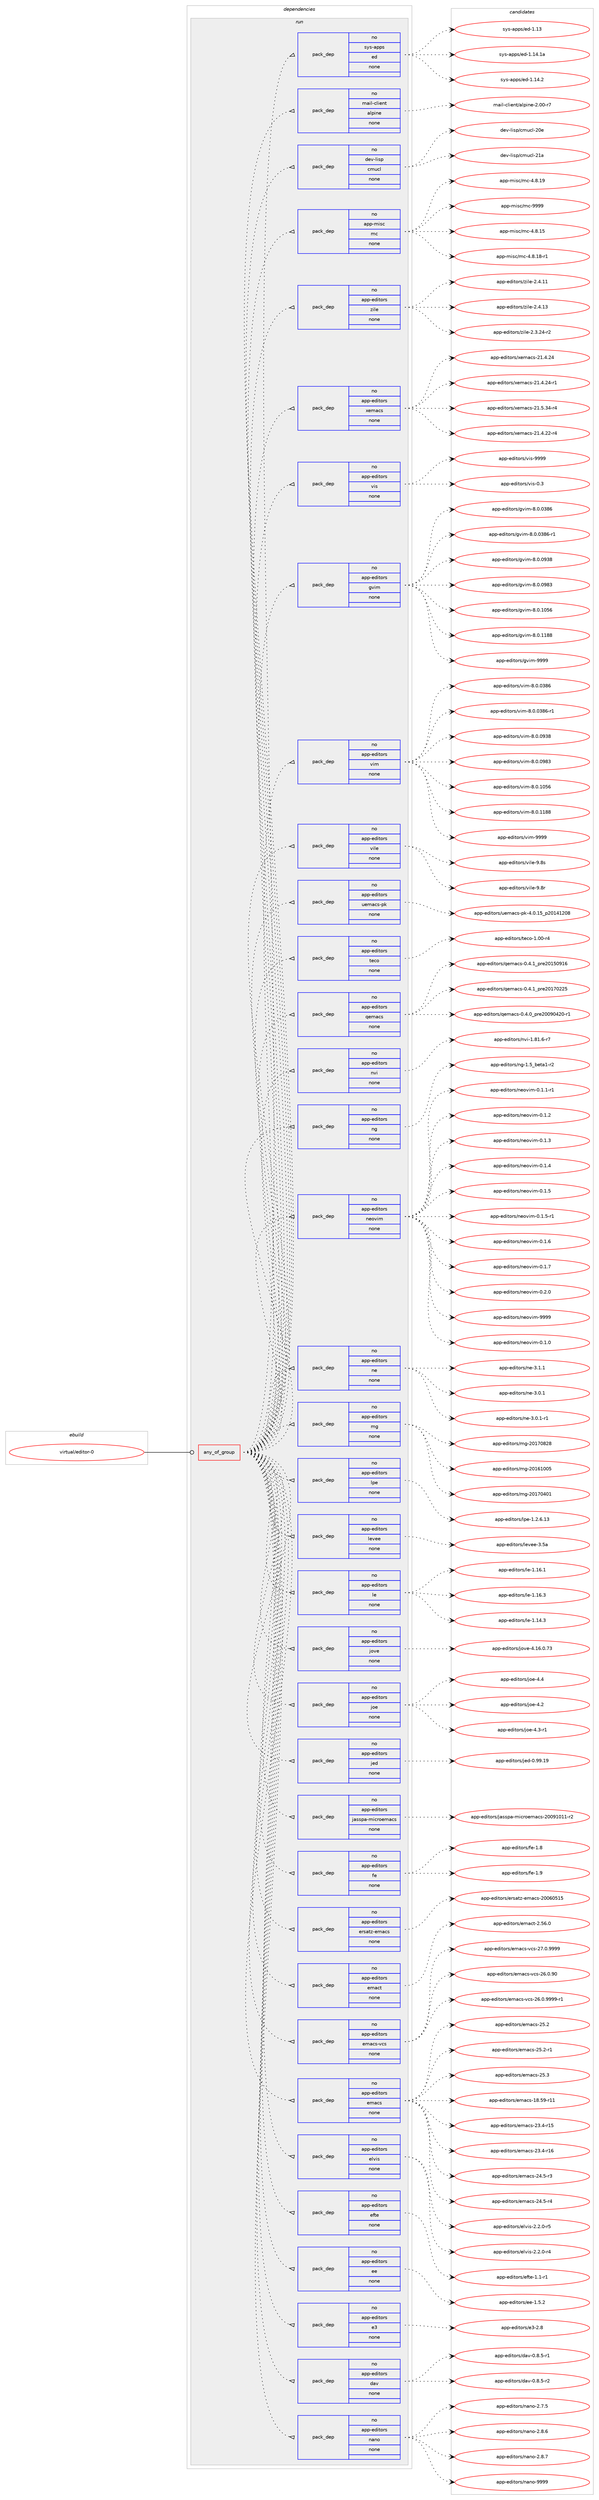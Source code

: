 digraph prolog {

# *************
# Graph options
# *************

newrank=true;
concentrate=true;
compound=true;
graph [rankdir=LR,fontname=Helvetica,fontsize=10,ranksep=1.5];#, ranksep=2.5, nodesep=0.2];
edge  [arrowhead=vee];
node  [fontname=Helvetica,fontsize=10];

# **********
# The ebuild
# **********

subgraph cluster_leftcol {
color=gray;
rank=same;
label=<<i>ebuild</i>>;
id [label="virtual/editor-0", color=red, width=4, href="../virtual/editor-0.svg"];
}

# ****************
# The dependencies
# ****************

subgraph cluster_midcol {
color=gray;
label=<<i>dependencies</i>>;
subgraph cluster_compile {
fillcolor="#eeeeee";
style=filled;
label=<<i>compile</i>>;
}
subgraph cluster_compileandrun {
fillcolor="#eeeeee";
style=filled;
label=<<i>compile and run</i>>;
}
subgraph cluster_run {
fillcolor="#eeeeee";
style=filled;
label=<<i>run</i>>;
subgraph any8532 {
dependency497321 [label=<<TABLE BORDER="0" CELLBORDER="1" CELLSPACING="0" CELLPADDING="4"><TR><TD CELLPADDING="10">any_of_group</TD></TR></TABLE>>, shape=none, color=red];subgraph pack369619 {
dependency497322 [label=<<TABLE BORDER="0" CELLBORDER="1" CELLSPACING="0" CELLPADDING="4" WIDTH="220"><TR><TD ROWSPAN="6" CELLPADDING="30">pack_dep</TD></TR><TR><TD WIDTH="110">no</TD></TR><TR><TD>app-editors</TD></TR><TR><TD>nano</TD></TR><TR><TD>none</TD></TR><TR><TD></TD></TR></TABLE>>, shape=none, color=blue];
}
dependency497321:e -> dependency497322:w [weight=20,style="dotted",arrowhead="oinv"];
subgraph pack369620 {
dependency497323 [label=<<TABLE BORDER="0" CELLBORDER="1" CELLSPACING="0" CELLPADDING="4" WIDTH="220"><TR><TD ROWSPAN="6" CELLPADDING="30">pack_dep</TD></TR><TR><TD WIDTH="110">no</TD></TR><TR><TD>app-editors</TD></TR><TR><TD>dav</TD></TR><TR><TD>none</TD></TR><TR><TD></TD></TR></TABLE>>, shape=none, color=blue];
}
dependency497321:e -> dependency497323:w [weight=20,style="dotted",arrowhead="oinv"];
subgraph pack369621 {
dependency497324 [label=<<TABLE BORDER="0" CELLBORDER="1" CELLSPACING="0" CELLPADDING="4" WIDTH="220"><TR><TD ROWSPAN="6" CELLPADDING="30">pack_dep</TD></TR><TR><TD WIDTH="110">no</TD></TR><TR><TD>app-editors</TD></TR><TR><TD>e3</TD></TR><TR><TD>none</TD></TR><TR><TD></TD></TR></TABLE>>, shape=none, color=blue];
}
dependency497321:e -> dependency497324:w [weight=20,style="dotted",arrowhead="oinv"];
subgraph pack369622 {
dependency497325 [label=<<TABLE BORDER="0" CELLBORDER="1" CELLSPACING="0" CELLPADDING="4" WIDTH="220"><TR><TD ROWSPAN="6" CELLPADDING="30">pack_dep</TD></TR><TR><TD WIDTH="110">no</TD></TR><TR><TD>app-editors</TD></TR><TR><TD>ee</TD></TR><TR><TD>none</TD></TR><TR><TD></TD></TR></TABLE>>, shape=none, color=blue];
}
dependency497321:e -> dependency497325:w [weight=20,style="dotted",arrowhead="oinv"];
subgraph pack369623 {
dependency497326 [label=<<TABLE BORDER="0" CELLBORDER="1" CELLSPACING="0" CELLPADDING="4" WIDTH="220"><TR><TD ROWSPAN="6" CELLPADDING="30">pack_dep</TD></TR><TR><TD WIDTH="110">no</TD></TR><TR><TD>app-editors</TD></TR><TR><TD>efte</TD></TR><TR><TD>none</TD></TR><TR><TD></TD></TR></TABLE>>, shape=none, color=blue];
}
dependency497321:e -> dependency497326:w [weight=20,style="dotted",arrowhead="oinv"];
subgraph pack369624 {
dependency497327 [label=<<TABLE BORDER="0" CELLBORDER="1" CELLSPACING="0" CELLPADDING="4" WIDTH="220"><TR><TD ROWSPAN="6" CELLPADDING="30">pack_dep</TD></TR><TR><TD WIDTH="110">no</TD></TR><TR><TD>app-editors</TD></TR><TR><TD>elvis</TD></TR><TR><TD>none</TD></TR><TR><TD></TD></TR></TABLE>>, shape=none, color=blue];
}
dependency497321:e -> dependency497327:w [weight=20,style="dotted",arrowhead="oinv"];
subgraph pack369625 {
dependency497328 [label=<<TABLE BORDER="0" CELLBORDER="1" CELLSPACING="0" CELLPADDING="4" WIDTH="220"><TR><TD ROWSPAN="6" CELLPADDING="30">pack_dep</TD></TR><TR><TD WIDTH="110">no</TD></TR><TR><TD>app-editors</TD></TR><TR><TD>emacs</TD></TR><TR><TD>none</TD></TR><TR><TD></TD></TR></TABLE>>, shape=none, color=blue];
}
dependency497321:e -> dependency497328:w [weight=20,style="dotted",arrowhead="oinv"];
subgraph pack369626 {
dependency497329 [label=<<TABLE BORDER="0" CELLBORDER="1" CELLSPACING="0" CELLPADDING="4" WIDTH="220"><TR><TD ROWSPAN="6" CELLPADDING="30">pack_dep</TD></TR><TR><TD WIDTH="110">no</TD></TR><TR><TD>app-editors</TD></TR><TR><TD>emacs-vcs</TD></TR><TR><TD>none</TD></TR><TR><TD></TD></TR></TABLE>>, shape=none, color=blue];
}
dependency497321:e -> dependency497329:w [weight=20,style="dotted",arrowhead="oinv"];
subgraph pack369627 {
dependency497330 [label=<<TABLE BORDER="0" CELLBORDER="1" CELLSPACING="0" CELLPADDING="4" WIDTH="220"><TR><TD ROWSPAN="6" CELLPADDING="30">pack_dep</TD></TR><TR><TD WIDTH="110">no</TD></TR><TR><TD>app-editors</TD></TR><TR><TD>emact</TD></TR><TR><TD>none</TD></TR><TR><TD></TD></TR></TABLE>>, shape=none, color=blue];
}
dependency497321:e -> dependency497330:w [weight=20,style="dotted",arrowhead="oinv"];
subgraph pack369628 {
dependency497331 [label=<<TABLE BORDER="0" CELLBORDER="1" CELLSPACING="0" CELLPADDING="4" WIDTH="220"><TR><TD ROWSPAN="6" CELLPADDING="30">pack_dep</TD></TR><TR><TD WIDTH="110">no</TD></TR><TR><TD>app-editors</TD></TR><TR><TD>ersatz-emacs</TD></TR><TR><TD>none</TD></TR><TR><TD></TD></TR></TABLE>>, shape=none, color=blue];
}
dependency497321:e -> dependency497331:w [weight=20,style="dotted",arrowhead="oinv"];
subgraph pack369629 {
dependency497332 [label=<<TABLE BORDER="0" CELLBORDER="1" CELLSPACING="0" CELLPADDING="4" WIDTH="220"><TR><TD ROWSPAN="6" CELLPADDING="30">pack_dep</TD></TR><TR><TD WIDTH="110">no</TD></TR><TR><TD>app-editors</TD></TR><TR><TD>fe</TD></TR><TR><TD>none</TD></TR><TR><TD></TD></TR></TABLE>>, shape=none, color=blue];
}
dependency497321:e -> dependency497332:w [weight=20,style="dotted",arrowhead="oinv"];
subgraph pack369630 {
dependency497333 [label=<<TABLE BORDER="0" CELLBORDER="1" CELLSPACING="0" CELLPADDING="4" WIDTH="220"><TR><TD ROWSPAN="6" CELLPADDING="30">pack_dep</TD></TR><TR><TD WIDTH="110">no</TD></TR><TR><TD>app-editors</TD></TR><TR><TD>jasspa-microemacs</TD></TR><TR><TD>none</TD></TR><TR><TD></TD></TR></TABLE>>, shape=none, color=blue];
}
dependency497321:e -> dependency497333:w [weight=20,style="dotted",arrowhead="oinv"];
subgraph pack369631 {
dependency497334 [label=<<TABLE BORDER="0" CELLBORDER="1" CELLSPACING="0" CELLPADDING="4" WIDTH="220"><TR><TD ROWSPAN="6" CELLPADDING="30">pack_dep</TD></TR><TR><TD WIDTH="110">no</TD></TR><TR><TD>app-editors</TD></TR><TR><TD>jed</TD></TR><TR><TD>none</TD></TR><TR><TD></TD></TR></TABLE>>, shape=none, color=blue];
}
dependency497321:e -> dependency497334:w [weight=20,style="dotted",arrowhead="oinv"];
subgraph pack369632 {
dependency497335 [label=<<TABLE BORDER="0" CELLBORDER="1" CELLSPACING="0" CELLPADDING="4" WIDTH="220"><TR><TD ROWSPAN="6" CELLPADDING="30">pack_dep</TD></TR><TR><TD WIDTH="110">no</TD></TR><TR><TD>app-editors</TD></TR><TR><TD>joe</TD></TR><TR><TD>none</TD></TR><TR><TD></TD></TR></TABLE>>, shape=none, color=blue];
}
dependency497321:e -> dependency497335:w [weight=20,style="dotted",arrowhead="oinv"];
subgraph pack369633 {
dependency497336 [label=<<TABLE BORDER="0" CELLBORDER="1" CELLSPACING="0" CELLPADDING="4" WIDTH="220"><TR><TD ROWSPAN="6" CELLPADDING="30">pack_dep</TD></TR><TR><TD WIDTH="110">no</TD></TR><TR><TD>app-editors</TD></TR><TR><TD>jove</TD></TR><TR><TD>none</TD></TR><TR><TD></TD></TR></TABLE>>, shape=none, color=blue];
}
dependency497321:e -> dependency497336:w [weight=20,style="dotted",arrowhead="oinv"];
subgraph pack369634 {
dependency497337 [label=<<TABLE BORDER="0" CELLBORDER="1" CELLSPACING="0" CELLPADDING="4" WIDTH="220"><TR><TD ROWSPAN="6" CELLPADDING="30">pack_dep</TD></TR><TR><TD WIDTH="110">no</TD></TR><TR><TD>app-editors</TD></TR><TR><TD>le</TD></TR><TR><TD>none</TD></TR><TR><TD></TD></TR></TABLE>>, shape=none, color=blue];
}
dependency497321:e -> dependency497337:w [weight=20,style="dotted",arrowhead="oinv"];
subgraph pack369635 {
dependency497338 [label=<<TABLE BORDER="0" CELLBORDER="1" CELLSPACING="0" CELLPADDING="4" WIDTH="220"><TR><TD ROWSPAN="6" CELLPADDING="30">pack_dep</TD></TR><TR><TD WIDTH="110">no</TD></TR><TR><TD>app-editors</TD></TR><TR><TD>levee</TD></TR><TR><TD>none</TD></TR><TR><TD></TD></TR></TABLE>>, shape=none, color=blue];
}
dependency497321:e -> dependency497338:w [weight=20,style="dotted",arrowhead="oinv"];
subgraph pack369636 {
dependency497339 [label=<<TABLE BORDER="0" CELLBORDER="1" CELLSPACING="0" CELLPADDING="4" WIDTH="220"><TR><TD ROWSPAN="6" CELLPADDING="30">pack_dep</TD></TR><TR><TD WIDTH="110">no</TD></TR><TR><TD>app-editors</TD></TR><TR><TD>lpe</TD></TR><TR><TD>none</TD></TR><TR><TD></TD></TR></TABLE>>, shape=none, color=blue];
}
dependency497321:e -> dependency497339:w [weight=20,style="dotted",arrowhead="oinv"];
subgraph pack369637 {
dependency497340 [label=<<TABLE BORDER="0" CELLBORDER="1" CELLSPACING="0" CELLPADDING="4" WIDTH="220"><TR><TD ROWSPAN="6" CELLPADDING="30">pack_dep</TD></TR><TR><TD WIDTH="110">no</TD></TR><TR><TD>app-editors</TD></TR><TR><TD>mg</TD></TR><TR><TD>none</TD></TR><TR><TD></TD></TR></TABLE>>, shape=none, color=blue];
}
dependency497321:e -> dependency497340:w [weight=20,style="dotted",arrowhead="oinv"];
subgraph pack369638 {
dependency497341 [label=<<TABLE BORDER="0" CELLBORDER="1" CELLSPACING="0" CELLPADDING="4" WIDTH="220"><TR><TD ROWSPAN="6" CELLPADDING="30">pack_dep</TD></TR><TR><TD WIDTH="110">no</TD></TR><TR><TD>app-editors</TD></TR><TR><TD>ne</TD></TR><TR><TD>none</TD></TR><TR><TD></TD></TR></TABLE>>, shape=none, color=blue];
}
dependency497321:e -> dependency497341:w [weight=20,style="dotted",arrowhead="oinv"];
subgraph pack369639 {
dependency497342 [label=<<TABLE BORDER="0" CELLBORDER="1" CELLSPACING="0" CELLPADDING="4" WIDTH="220"><TR><TD ROWSPAN="6" CELLPADDING="30">pack_dep</TD></TR><TR><TD WIDTH="110">no</TD></TR><TR><TD>app-editors</TD></TR><TR><TD>neovim</TD></TR><TR><TD>none</TD></TR><TR><TD></TD></TR></TABLE>>, shape=none, color=blue];
}
dependency497321:e -> dependency497342:w [weight=20,style="dotted",arrowhead="oinv"];
subgraph pack369640 {
dependency497343 [label=<<TABLE BORDER="0" CELLBORDER="1" CELLSPACING="0" CELLPADDING="4" WIDTH="220"><TR><TD ROWSPAN="6" CELLPADDING="30">pack_dep</TD></TR><TR><TD WIDTH="110">no</TD></TR><TR><TD>app-editors</TD></TR><TR><TD>ng</TD></TR><TR><TD>none</TD></TR><TR><TD></TD></TR></TABLE>>, shape=none, color=blue];
}
dependency497321:e -> dependency497343:w [weight=20,style="dotted",arrowhead="oinv"];
subgraph pack369641 {
dependency497344 [label=<<TABLE BORDER="0" CELLBORDER="1" CELLSPACING="0" CELLPADDING="4" WIDTH="220"><TR><TD ROWSPAN="6" CELLPADDING="30">pack_dep</TD></TR><TR><TD WIDTH="110">no</TD></TR><TR><TD>app-editors</TD></TR><TR><TD>nvi</TD></TR><TR><TD>none</TD></TR><TR><TD></TD></TR></TABLE>>, shape=none, color=blue];
}
dependency497321:e -> dependency497344:w [weight=20,style="dotted",arrowhead="oinv"];
subgraph pack369642 {
dependency497345 [label=<<TABLE BORDER="0" CELLBORDER="1" CELLSPACING="0" CELLPADDING="4" WIDTH="220"><TR><TD ROWSPAN="6" CELLPADDING="30">pack_dep</TD></TR><TR><TD WIDTH="110">no</TD></TR><TR><TD>app-editors</TD></TR><TR><TD>qemacs</TD></TR><TR><TD>none</TD></TR><TR><TD></TD></TR></TABLE>>, shape=none, color=blue];
}
dependency497321:e -> dependency497345:w [weight=20,style="dotted",arrowhead="oinv"];
subgraph pack369643 {
dependency497346 [label=<<TABLE BORDER="0" CELLBORDER="1" CELLSPACING="0" CELLPADDING="4" WIDTH="220"><TR><TD ROWSPAN="6" CELLPADDING="30">pack_dep</TD></TR><TR><TD WIDTH="110">no</TD></TR><TR><TD>app-editors</TD></TR><TR><TD>teco</TD></TR><TR><TD>none</TD></TR><TR><TD></TD></TR></TABLE>>, shape=none, color=blue];
}
dependency497321:e -> dependency497346:w [weight=20,style="dotted",arrowhead="oinv"];
subgraph pack369644 {
dependency497347 [label=<<TABLE BORDER="0" CELLBORDER="1" CELLSPACING="0" CELLPADDING="4" WIDTH="220"><TR><TD ROWSPAN="6" CELLPADDING="30">pack_dep</TD></TR><TR><TD WIDTH="110">no</TD></TR><TR><TD>app-editors</TD></TR><TR><TD>uemacs-pk</TD></TR><TR><TD>none</TD></TR><TR><TD></TD></TR></TABLE>>, shape=none, color=blue];
}
dependency497321:e -> dependency497347:w [weight=20,style="dotted",arrowhead="oinv"];
subgraph pack369645 {
dependency497348 [label=<<TABLE BORDER="0" CELLBORDER="1" CELLSPACING="0" CELLPADDING="4" WIDTH="220"><TR><TD ROWSPAN="6" CELLPADDING="30">pack_dep</TD></TR><TR><TD WIDTH="110">no</TD></TR><TR><TD>app-editors</TD></TR><TR><TD>vile</TD></TR><TR><TD>none</TD></TR><TR><TD></TD></TR></TABLE>>, shape=none, color=blue];
}
dependency497321:e -> dependency497348:w [weight=20,style="dotted",arrowhead="oinv"];
subgraph pack369646 {
dependency497349 [label=<<TABLE BORDER="0" CELLBORDER="1" CELLSPACING="0" CELLPADDING="4" WIDTH="220"><TR><TD ROWSPAN="6" CELLPADDING="30">pack_dep</TD></TR><TR><TD WIDTH="110">no</TD></TR><TR><TD>app-editors</TD></TR><TR><TD>vim</TD></TR><TR><TD>none</TD></TR><TR><TD></TD></TR></TABLE>>, shape=none, color=blue];
}
dependency497321:e -> dependency497349:w [weight=20,style="dotted",arrowhead="oinv"];
subgraph pack369647 {
dependency497350 [label=<<TABLE BORDER="0" CELLBORDER="1" CELLSPACING="0" CELLPADDING="4" WIDTH="220"><TR><TD ROWSPAN="6" CELLPADDING="30">pack_dep</TD></TR><TR><TD WIDTH="110">no</TD></TR><TR><TD>app-editors</TD></TR><TR><TD>gvim</TD></TR><TR><TD>none</TD></TR><TR><TD></TD></TR></TABLE>>, shape=none, color=blue];
}
dependency497321:e -> dependency497350:w [weight=20,style="dotted",arrowhead="oinv"];
subgraph pack369648 {
dependency497351 [label=<<TABLE BORDER="0" CELLBORDER="1" CELLSPACING="0" CELLPADDING="4" WIDTH="220"><TR><TD ROWSPAN="6" CELLPADDING="30">pack_dep</TD></TR><TR><TD WIDTH="110">no</TD></TR><TR><TD>app-editors</TD></TR><TR><TD>vis</TD></TR><TR><TD>none</TD></TR><TR><TD></TD></TR></TABLE>>, shape=none, color=blue];
}
dependency497321:e -> dependency497351:w [weight=20,style="dotted",arrowhead="oinv"];
subgraph pack369649 {
dependency497352 [label=<<TABLE BORDER="0" CELLBORDER="1" CELLSPACING="0" CELLPADDING="4" WIDTH="220"><TR><TD ROWSPAN="6" CELLPADDING="30">pack_dep</TD></TR><TR><TD WIDTH="110">no</TD></TR><TR><TD>app-editors</TD></TR><TR><TD>xemacs</TD></TR><TR><TD>none</TD></TR><TR><TD></TD></TR></TABLE>>, shape=none, color=blue];
}
dependency497321:e -> dependency497352:w [weight=20,style="dotted",arrowhead="oinv"];
subgraph pack369650 {
dependency497353 [label=<<TABLE BORDER="0" CELLBORDER="1" CELLSPACING="0" CELLPADDING="4" WIDTH="220"><TR><TD ROWSPAN="6" CELLPADDING="30">pack_dep</TD></TR><TR><TD WIDTH="110">no</TD></TR><TR><TD>app-editors</TD></TR><TR><TD>zile</TD></TR><TR><TD>none</TD></TR><TR><TD></TD></TR></TABLE>>, shape=none, color=blue];
}
dependency497321:e -> dependency497353:w [weight=20,style="dotted",arrowhead="oinv"];
subgraph pack369651 {
dependency497354 [label=<<TABLE BORDER="0" CELLBORDER="1" CELLSPACING="0" CELLPADDING="4" WIDTH="220"><TR><TD ROWSPAN="6" CELLPADDING="30">pack_dep</TD></TR><TR><TD WIDTH="110">no</TD></TR><TR><TD>app-misc</TD></TR><TR><TD>mc</TD></TR><TR><TD>none</TD></TR><TR><TD></TD></TR></TABLE>>, shape=none, color=blue];
}
dependency497321:e -> dependency497354:w [weight=20,style="dotted",arrowhead="oinv"];
subgraph pack369652 {
dependency497355 [label=<<TABLE BORDER="0" CELLBORDER="1" CELLSPACING="0" CELLPADDING="4" WIDTH="220"><TR><TD ROWSPAN="6" CELLPADDING="30">pack_dep</TD></TR><TR><TD WIDTH="110">no</TD></TR><TR><TD>dev-lisp</TD></TR><TR><TD>cmucl</TD></TR><TR><TD>none</TD></TR><TR><TD></TD></TR></TABLE>>, shape=none, color=blue];
}
dependency497321:e -> dependency497355:w [weight=20,style="dotted",arrowhead="oinv"];
subgraph pack369653 {
dependency497356 [label=<<TABLE BORDER="0" CELLBORDER="1" CELLSPACING="0" CELLPADDING="4" WIDTH="220"><TR><TD ROWSPAN="6" CELLPADDING="30">pack_dep</TD></TR><TR><TD WIDTH="110">no</TD></TR><TR><TD>mail-client</TD></TR><TR><TD>alpine</TD></TR><TR><TD>none</TD></TR><TR><TD></TD></TR></TABLE>>, shape=none, color=blue];
}
dependency497321:e -> dependency497356:w [weight=20,style="dotted",arrowhead="oinv"];
subgraph pack369654 {
dependency497357 [label=<<TABLE BORDER="0" CELLBORDER="1" CELLSPACING="0" CELLPADDING="4" WIDTH="220"><TR><TD ROWSPAN="6" CELLPADDING="30">pack_dep</TD></TR><TR><TD WIDTH="110">no</TD></TR><TR><TD>sys-apps</TD></TR><TR><TD>ed</TD></TR><TR><TD>none</TD></TR><TR><TD></TD></TR></TABLE>>, shape=none, color=blue];
}
dependency497321:e -> dependency497357:w [weight=20,style="dotted",arrowhead="oinv"];
}
id:e -> dependency497321:w [weight=20,style="solid",arrowhead="odot"];
}
}

# **************
# The candidates
# **************

subgraph cluster_choices {
rank=same;
color=gray;
label=<<i>candidates</i>>;

subgraph choice369619 {
color=black;
nodesep=1;
choice97112112451011001051161111141154711097110111455046554653 [label="app-editors/nano-2.7.5", color=red, width=4,href="../app-editors/nano-2.7.5.svg"];
choice97112112451011001051161111141154711097110111455046564654 [label="app-editors/nano-2.8.6", color=red, width=4,href="../app-editors/nano-2.8.6.svg"];
choice97112112451011001051161111141154711097110111455046564655 [label="app-editors/nano-2.8.7", color=red, width=4,href="../app-editors/nano-2.8.7.svg"];
choice971121124510110010511611111411547110971101114557575757 [label="app-editors/nano-9999", color=red, width=4,href="../app-editors/nano-9999.svg"];
dependency497322:e -> choice97112112451011001051161111141154711097110111455046554653:w [style=dotted,weight="100"];
dependency497322:e -> choice97112112451011001051161111141154711097110111455046564654:w [style=dotted,weight="100"];
dependency497322:e -> choice97112112451011001051161111141154711097110111455046564655:w [style=dotted,weight="100"];
dependency497322:e -> choice971121124510110010511611111411547110971101114557575757:w [style=dotted,weight="100"];
}
subgraph choice369620 {
color=black;
nodesep=1;
choice971121124510110010511611111411547100971184548465646534511449 [label="app-editors/dav-0.8.5-r1", color=red, width=4,href="../app-editors/dav-0.8.5-r1.svg"];
choice971121124510110010511611111411547100971184548465646534511450 [label="app-editors/dav-0.8.5-r2", color=red, width=4,href="../app-editors/dav-0.8.5-r2.svg"];
dependency497323:e -> choice971121124510110010511611111411547100971184548465646534511449:w [style=dotted,weight="100"];
dependency497323:e -> choice971121124510110010511611111411547100971184548465646534511450:w [style=dotted,weight="100"];
}
subgraph choice369621 {
color=black;
nodesep=1;
choice9711211245101100105116111114115471015145504656 [label="app-editors/e3-2.8", color=red, width=4,href="../app-editors/e3-2.8.svg"];
dependency497324:e -> choice9711211245101100105116111114115471015145504656:w [style=dotted,weight="100"];
}
subgraph choice369622 {
color=black;
nodesep=1;
choice971121124510110010511611111411547101101454946534650 [label="app-editors/ee-1.5.2", color=red, width=4,href="../app-editors/ee-1.5.2.svg"];
dependency497325:e -> choice971121124510110010511611111411547101101454946534650:w [style=dotted,weight="100"];
}
subgraph choice369623 {
color=black;
nodesep=1;
choice971121124510110010511611111411547101102116101454946494511449 [label="app-editors/efte-1.1-r1", color=red, width=4,href="../app-editors/efte-1.1-r1.svg"];
dependency497326:e -> choice971121124510110010511611111411547101102116101454946494511449:w [style=dotted,weight="100"];
}
subgraph choice369624 {
color=black;
nodesep=1;
choice9711211245101100105116111114115471011081181051154550465046484511452 [label="app-editors/elvis-2.2.0-r4", color=red, width=4,href="../app-editors/elvis-2.2.0-r4.svg"];
choice9711211245101100105116111114115471011081181051154550465046484511453 [label="app-editors/elvis-2.2.0-r5", color=red, width=4,href="../app-editors/elvis-2.2.0-r5.svg"];
dependency497327:e -> choice9711211245101100105116111114115471011081181051154550465046484511452:w [style=dotted,weight="100"];
dependency497327:e -> choice9711211245101100105116111114115471011081181051154550465046484511453:w [style=dotted,weight="100"];
}
subgraph choice369625 {
color=black;
nodesep=1;
choice9711211245101100105116111114115471011099799115454956465357451144949 [label="app-editors/emacs-18.59-r11", color=red, width=4,href="../app-editors/emacs-18.59-r11.svg"];
choice97112112451011001051161111141154710110997991154550514652451144953 [label="app-editors/emacs-23.4-r15", color=red, width=4,href="../app-editors/emacs-23.4-r15.svg"];
choice97112112451011001051161111141154710110997991154550514652451144954 [label="app-editors/emacs-23.4-r16", color=red, width=4,href="../app-editors/emacs-23.4-r16.svg"];
choice971121124510110010511611111411547101109979911545505246534511451 [label="app-editors/emacs-24.5-r3", color=red, width=4,href="../app-editors/emacs-24.5-r3.svg"];
choice971121124510110010511611111411547101109979911545505246534511452 [label="app-editors/emacs-24.5-r4", color=red, width=4,href="../app-editors/emacs-24.5-r4.svg"];
choice97112112451011001051161111141154710110997991154550534650 [label="app-editors/emacs-25.2", color=red, width=4,href="../app-editors/emacs-25.2.svg"];
choice971121124510110010511611111411547101109979911545505346504511449 [label="app-editors/emacs-25.2-r1", color=red, width=4,href="../app-editors/emacs-25.2-r1.svg"];
choice97112112451011001051161111141154710110997991154550534651 [label="app-editors/emacs-25.3", color=red, width=4,href="../app-editors/emacs-25.3.svg"];
dependency497328:e -> choice9711211245101100105116111114115471011099799115454956465357451144949:w [style=dotted,weight="100"];
dependency497328:e -> choice97112112451011001051161111141154710110997991154550514652451144953:w [style=dotted,weight="100"];
dependency497328:e -> choice97112112451011001051161111141154710110997991154550514652451144954:w [style=dotted,weight="100"];
dependency497328:e -> choice971121124510110010511611111411547101109979911545505246534511451:w [style=dotted,weight="100"];
dependency497328:e -> choice971121124510110010511611111411547101109979911545505246534511452:w [style=dotted,weight="100"];
dependency497328:e -> choice97112112451011001051161111141154710110997991154550534650:w [style=dotted,weight="100"];
dependency497328:e -> choice971121124510110010511611111411547101109979911545505346504511449:w [style=dotted,weight="100"];
dependency497328:e -> choice97112112451011001051161111141154710110997991154550534651:w [style=dotted,weight="100"];
}
subgraph choice369626 {
color=black;
nodesep=1;
choice971121124510110010511611111411547101109979911545118991154550544648465748 [label="app-editors/emacs-vcs-26.0.90", color=red, width=4,href="../app-editors/emacs-vcs-26.0.90.svg"];
choice97112112451011001051161111141154710110997991154511899115455054464846575757574511449 [label="app-editors/emacs-vcs-26.0.9999-r1", color=red, width=4,href="../app-editors/emacs-vcs-26.0.9999-r1.svg"];
choice9711211245101100105116111114115471011099799115451189911545505546484657575757 [label="app-editors/emacs-vcs-27.0.9999", color=red, width=4,href="../app-editors/emacs-vcs-27.0.9999.svg"];
dependency497329:e -> choice971121124510110010511611111411547101109979911545118991154550544648465748:w [style=dotted,weight="100"];
dependency497329:e -> choice97112112451011001051161111141154710110997991154511899115455054464846575757574511449:w [style=dotted,weight="100"];
dependency497329:e -> choice9711211245101100105116111114115471011099799115451189911545505546484657575757:w [style=dotted,weight="100"];
}
subgraph choice369627 {
color=black;
nodesep=1;
choice971121124510110010511611111411547101109979911645504653544648 [label="app-editors/emact-2.56.0", color=red, width=4,href="../app-editors/emact-2.56.0.svg"];
dependency497330:e -> choice971121124510110010511611111411547101109979911645504653544648:w [style=dotted,weight="100"];
}
subgraph choice369628 {
color=black;
nodesep=1;
choice97112112451011001051161111141154710111411597116122451011099799115455048485448534953 [label="app-editors/ersatz-emacs-20060515", color=red, width=4,href="../app-editors/ersatz-emacs-20060515.svg"];
dependency497331:e -> choice97112112451011001051161111141154710111411597116122451011099799115455048485448534953:w [style=dotted,weight="100"];
}
subgraph choice369629 {
color=black;
nodesep=1;
choice97112112451011001051161111141154710210145494656 [label="app-editors/fe-1.8", color=red, width=4,href="../app-editors/fe-1.8.svg"];
choice97112112451011001051161111141154710210145494657 [label="app-editors/fe-1.9", color=red, width=4,href="../app-editors/fe-1.9.svg"];
dependency497332:e -> choice97112112451011001051161111141154710210145494656:w [style=dotted,weight="100"];
dependency497332:e -> choice97112112451011001051161111141154710210145494657:w [style=dotted,weight="100"];
}
subgraph choice369630 {
color=black;
nodesep=1;
choice9711211245101100105116111114115471069711511511297451091059911411110110997991154550484857494849494511450 [label="app-editors/jasspa-microemacs-20091011-r2", color=red, width=4,href="../app-editors/jasspa-microemacs-20091011-r2.svg"];
dependency497333:e -> choice9711211245101100105116111114115471069711511511297451091059911411110110997991154550484857494849494511450:w [style=dotted,weight="100"];
}
subgraph choice369631 {
color=black;
nodesep=1;
choice9711211245101100105116111114115471061011004548465757464957 [label="app-editors/jed-0.99.19", color=red, width=4,href="../app-editors/jed-0.99.19.svg"];
dependency497334:e -> choice9711211245101100105116111114115471061011004548465757464957:w [style=dotted,weight="100"];
}
subgraph choice369632 {
color=black;
nodesep=1;
choice97112112451011001051161111141154710611110145524650 [label="app-editors/joe-4.2", color=red, width=4,href="../app-editors/joe-4.2.svg"];
choice971121124510110010511611111411547106111101455246514511449 [label="app-editors/joe-4.3-r1", color=red, width=4,href="../app-editors/joe-4.3-r1.svg"];
choice97112112451011001051161111141154710611110145524652 [label="app-editors/joe-4.4", color=red, width=4,href="../app-editors/joe-4.4.svg"];
dependency497335:e -> choice97112112451011001051161111141154710611110145524650:w [style=dotted,weight="100"];
dependency497335:e -> choice971121124510110010511611111411547106111101455246514511449:w [style=dotted,weight="100"];
dependency497335:e -> choice97112112451011001051161111141154710611110145524652:w [style=dotted,weight="100"];
}
subgraph choice369633 {
color=black;
nodesep=1;
choice97112112451011001051161111141154710611111810145524649544648465551 [label="app-editors/jove-4.16.0.73", color=red, width=4,href="../app-editors/jove-4.16.0.73.svg"];
dependency497336:e -> choice97112112451011001051161111141154710611111810145524649544648465551:w [style=dotted,weight="100"];
}
subgraph choice369634 {
color=black;
nodesep=1;
choice97112112451011001051161111141154710810145494649524651 [label="app-editors/le-1.14.3", color=red, width=4,href="../app-editors/le-1.14.3.svg"];
choice97112112451011001051161111141154710810145494649544649 [label="app-editors/le-1.16.1", color=red, width=4,href="../app-editors/le-1.16.1.svg"];
choice97112112451011001051161111141154710810145494649544651 [label="app-editors/le-1.16.3", color=red, width=4,href="../app-editors/le-1.16.3.svg"];
dependency497337:e -> choice97112112451011001051161111141154710810145494649524651:w [style=dotted,weight="100"];
dependency497337:e -> choice97112112451011001051161111141154710810145494649544649:w [style=dotted,weight="100"];
dependency497337:e -> choice97112112451011001051161111141154710810145494649544651:w [style=dotted,weight="100"];
}
subgraph choice369635 {
color=black;
nodesep=1;
choice9711211245101100105116111114115471081011181011014551465397 [label="app-editors/levee-3.5a", color=red, width=4,href="../app-editors/levee-3.5a.svg"];
dependency497338:e -> choice9711211245101100105116111114115471081011181011014551465397:w [style=dotted,weight="100"];
}
subgraph choice369636 {
color=black;
nodesep=1;
choice971121124510110010511611111411547108112101454946504654464951 [label="app-editors/lpe-1.2.6.13", color=red, width=4,href="../app-editors/lpe-1.2.6.13.svg"];
dependency497339:e -> choice971121124510110010511611111411547108112101454946504654464951:w [style=dotted,weight="100"];
}
subgraph choice369637 {
color=black;
nodesep=1;
choice971121124510110010511611111411547109103455048495449484853 [label="app-editors/mg-20161005", color=red, width=4,href="../app-editors/mg-20161005.svg"];
choice971121124510110010511611111411547109103455048495548524849 [label="app-editors/mg-20170401", color=red, width=4,href="../app-editors/mg-20170401.svg"];
choice971121124510110010511611111411547109103455048495548565056 [label="app-editors/mg-20170828", color=red, width=4,href="../app-editors/mg-20170828.svg"];
dependency497340:e -> choice971121124510110010511611111411547109103455048495449484853:w [style=dotted,weight="100"];
dependency497340:e -> choice971121124510110010511611111411547109103455048495548524849:w [style=dotted,weight="100"];
dependency497340:e -> choice971121124510110010511611111411547109103455048495548565056:w [style=dotted,weight="100"];
}
subgraph choice369638 {
color=black;
nodesep=1;
choice971121124510110010511611111411547110101455146484649 [label="app-editors/ne-3.0.1", color=red, width=4,href="../app-editors/ne-3.0.1.svg"];
choice9711211245101100105116111114115471101014551464846494511449 [label="app-editors/ne-3.0.1-r1", color=red, width=4,href="../app-editors/ne-3.0.1-r1.svg"];
choice971121124510110010511611111411547110101455146494649 [label="app-editors/ne-3.1.1", color=red, width=4,href="../app-editors/ne-3.1.1.svg"];
dependency497341:e -> choice971121124510110010511611111411547110101455146484649:w [style=dotted,weight="100"];
dependency497341:e -> choice9711211245101100105116111114115471101014551464846494511449:w [style=dotted,weight="100"];
dependency497341:e -> choice971121124510110010511611111411547110101455146494649:w [style=dotted,weight="100"];
}
subgraph choice369639 {
color=black;
nodesep=1;
choice971121124510110010511611111411547110101111118105109454846494648 [label="app-editors/neovim-0.1.0", color=red, width=4,href="../app-editors/neovim-0.1.0.svg"];
choice9711211245101100105116111114115471101011111181051094548464946494511449 [label="app-editors/neovim-0.1.1-r1", color=red, width=4,href="../app-editors/neovim-0.1.1-r1.svg"];
choice971121124510110010511611111411547110101111118105109454846494650 [label="app-editors/neovim-0.1.2", color=red, width=4,href="../app-editors/neovim-0.1.2.svg"];
choice971121124510110010511611111411547110101111118105109454846494651 [label="app-editors/neovim-0.1.3", color=red, width=4,href="../app-editors/neovim-0.1.3.svg"];
choice971121124510110010511611111411547110101111118105109454846494652 [label="app-editors/neovim-0.1.4", color=red, width=4,href="../app-editors/neovim-0.1.4.svg"];
choice971121124510110010511611111411547110101111118105109454846494653 [label="app-editors/neovim-0.1.5", color=red, width=4,href="../app-editors/neovim-0.1.5.svg"];
choice9711211245101100105116111114115471101011111181051094548464946534511449 [label="app-editors/neovim-0.1.5-r1", color=red, width=4,href="../app-editors/neovim-0.1.5-r1.svg"];
choice971121124510110010511611111411547110101111118105109454846494654 [label="app-editors/neovim-0.1.6", color=red, width=4,href="../app-editors/neovim-0.1.6.svg"];
choice971121124510110010511611111411547110101111118105109454846494655 [label="app-editors/neovim-0.1.7", color=red, width=4,href="../app-editors/neovim-0.1.7.svg"];
choice971121124510110010511611111411547110101111118105109454846504648 [label="app-editors/neovim-0.2.0", color=red, width=4,href="../app-editors/neovim-0.2.0.svg"];
choice9711211245101100105116111114115471101011111181051094557575757 [label="app-editors/neovim-9999", color=red, width=4,href="../app-editors/neovim-9999.svg"];
dependency497342:e -> choice971121124510110010511611111411547110101111118105109454846494648:w [style=dotted,weight="100"];
dependency497342:e -> choice9711211245101100105116111114115471101011111181051094548464946494511449:w [style=dotted,weight="100"];
dependency497342:e -> choice971121124510110010511611111411547110101111118105109454846494650:w [style=dotted,weight="100"];
dependency497342:e -> choice971121124510110010511611111411547110101111118105109454846494651:w [style=dotted,weight="100"];
dependency497342:e -> choice971121124510110010511611111411547110101111118105109454846494652:w [style=dotted,weight="100"];
dependency497342:e -> choice971121124510110010511611111411547110101111118105109454846494653:w [style=dotted,weight="100"];
dependency497342:e -> choice9711211245101100105116111114115471101011111181051094548464946534511449:w [style=dotted,weight="100"];
dependency497342:e -> choice971121124510110010511611111411547110101111118105109454846494654:w [style=dotted,weight="100"];
dependency497342:e -> choice971121124510110010511611111411547110101111118105109454846494655:w [style=dotted,weight="100"];
dependency497342:e -> choice971121124510110010511611111411547110101111118105109454846504648:w [style=dotted,weight="100"];
dependency497342:e -> choice9711211245101100105116111114115471101011111181051094557575757:w [style=dotted,weight="100"];
}
subgraph choice369640 {
color=black;
nodesep=1;
choice97112112451011001051161111141154711010345494653959810111697494511450 [label="app-editors/ng-1.5_beta1-r2", color=red, width=4,href="../app-editors/ng-1.5_beta1-r2.svg"];
dependency497343:e -> choice97112112451011001051161111141154711010345494653959810111697494511450:w [style=dotted,weight="100"];
}
subgraph choice369641 {
color=black;
nodesep=1;
choice971121124510110010511611111411547110118105454946564946544511455 [label="app-editors/nvi-1.81.6-r7", color=red, width=4,href="../app-editors/nvi-1.81.6-r7.svg"];
dependency497344:e -> choice971121124510110010511611111411547110118105454946564946544511455:w [style=dotted,weight="100"];
}
subgraph choice369642 {
color=black;
nodesep=1;
choice97112112451011001051161111141154711310110997991154548465246489511211410150484857485250484511449 [label="app-editors/qemacs-0.4.0_pre20090420-r1", color=red, width=4,href="../app-editors/qemacs-0.4.0_pre20090420-r1.svg"];
choice9711211245101100105116111114115471131011099799115454846524649951121141015048495348574954 [label="app-editors/qemacs-0.4.1_pre20150916", color=red, width=4,href="../app-editors/qemacs-0.4.1_pre20150916.svg"];
choice9711211245101100105116111114115471131011099799115454846524649951121141015048495548505053 [label="app-editors/qemacs-0.4.1_pre20170225", color=red, width=4,href="../app-editors/qemacs-0.4.1_pre20170225.svg"];
dependency497345:e -> choice97112112451011001051161111141154711310110997991154548465246489511211410150484857485250484511449:w [style=dotted,weight="100"];
dependency497345:e -> choice9711211245101100105116111114115471131011099799115454846524649951121141015048495348574954:w [style=dotted,weight="100"];
dependency497345:e -> choice9711211245101100105116111114115471131011099799115454846524649951121141015048495548505053:w [style=dotted,weight="100"];
}
subgraph choice369643 {
color=black;
nodesep=1;
choice9711211245101100105116111114115471161019911145494648484511452 [label="app-editors/teco-1.00-r4", color=red, width=4,href="../app-editors/teco-1.00-r4.svg"];
dependency497346:e -> choice9711211245101100105116111114115471161019911145494648484511452:w [style=dotted,weight="100"];
}
subgraph choice369644 {
color=black;
nodesep=1;
choice97112112451011001051161111141154711710110997991154511210745524648464953951125048495249504856 [label="app-editors/uemacs-pk-4.0.15_p20141208", color=red, width=4,href="../app-editors/uemacs-pk-4.0.15_p20141208.svg"];
dependency497347:e -> choice97112112451011001051161111141154711710110997991154511210745524648464953951125048495249504856:w [style=dotted,weight="100"];
}
subgraph choice369645 {
color=black;
nodesep=1;
choice97112112451011001051161111141154711810510810145574656114 [label="app-editors/vile-9.8r", color=red, width=4,href="../app-editors/vile-9.8r.svg"];
choice97112112451011001051161111141154711810510810145574656115 [label="app-editors/vile-9.8s", color=red, width=4,href="../app-editors/vile-9.8s.svg"];
dependency497348:e -> choice97112112451011001051161111141154711810510810145574656114:w [style=dotted,weight="100"];
dependency497348:e -> choice97112112451011001051161111141154711810510810145574656115:w [style=dotted,weight="100"];
}
subgraph choice369646 {
color=black;
nodesep=1;
choice971121124510110010511611111411547118105109455646484648515654 [label="app-editors/vim-8.0.0386", color=red, width=4,href="../app-editors/vim-8.0.0386.svg"];
choice9711211245101100105116111114115471181051094556464846485156544511449 [label="app-editors/vim-8.0.0386-r1", color=red, width=4,href="../app-editors/vim-8.0.0386-r1.svg"];
choice971121124510110010511611111411547118105109455646484648575156 [label="app-editors/vim-8.0.0938", color=red, width=4,href="../app-editors/vim-8.0.0938.svg"];
choice971121124510110010511611111411547118105109455646484648575651 [label="app-editors/vim-8.0.0983", color=red, width=4,href="../app-editors/vim-8.0.0983.svg"];
choice971121124510110010511611111411547118105109455646484649485354 [label="app-editors/vim-8.0.1056", color=red, width=4,href="../app-editors/vim-8.0.1056.svg"];
choice971121124510110010511611111411547118105109455646484649495656 [label="app-editors/vim-8.0.1188", color=red, width=4,href="../app-editors/vim-8.0.1188.svg"];
choice9711211245101100105116111114115471181051094557575757 [label="app-editors/vim-9999", color=red, width=4,href="../app-editors/vim-9999.svg"];
dependency497349:e -> choice971121124510110010511611111411547118105109455646484648515654:w [style=dotted,weight="100"];
dependency497349:e -> choice9711211245101100105116111114115471181051094556464846485156544511449:w [style=dotted,weight="100"];
dependency497349:e -> choice971121124510110010511611111411547118105109455646484648575156:w [style=dotted,weight="100"];
dependency497349:e -> choice971121124510110010511611111411547118105109455646484648575651:w [style=dotted,weight="100"];
dependency497349:e -> choice971121124510110010511611111411547118105109455646484649485354:w [style=dotted,weight="100"];
dependency497349:e -> choice971121124510110010511611111411547118105109455646484649495656:w [style=dotted,weight="100"];
dependency497349:e -> choice9711211245101100105116111114115471181051094557575757:w [style=dotted,weight="100"];
}
subgraph choice369647 {
color=black;
nodesep=1;
choice971121124510110010511611111411547103118105109455646484648515654 [label="app-editors/gvim-8.0.0386", color=red, width=4,href="../app-editors/gvim-8.0.0386.svg"];
choice9711211245101100105116111114115471031181051094556464846485156544511449 [label="app-editors/gvim-8.0.0386-r1", color=red, width=4,href="../app-editors/gvim-8.0.0386-r1.svg"];
choice971121124510110010511611111411547103118105109455646484648575156 [label="app-editors/gvim-8.0.0938", color=red, width=4,href="../app-editors/gvim-8.0.0938.svg"];
choice971121124510110010511611111411547103118105109455646484648575651 [label="app-editors/gvim-8.0.0983", color=red, width=4,href="../app-editors/gvim-8.0.0983.svg"];
choice971121124510110010511611111411547103118105109455646484649485354 [label="app-editors/gvim-8.0.1056", color=red, width=4,href="../app-editors/gvim-8.0.1056.svg"];
choice971121124510110010511611111411547103118105109455646484649495656 [label="app-editors/gvim-8.0.1188", color=red, width=4,href="../app-editors/gvim-8.0.1188.svg"];
choice9711211245101100105116111114115471031181051094557575757 [label="app-editors/gvim-9999", color=red, width=4,href="../app-editors/gvim-9999.svg"];
dependency497350:e -> choice971121124510110010511611111411547103118105109455646484648515654:w [style=dotted,weight="100"];
dependency497350:e -> choice9711211245101100105116111114115471031181051094556464846485156544511449:w [style=dotted,weight="100"];
dependency497350:e -> choice971121124510110010511611111411547103118105109455646484648575156:w [style=dotted,weight="100"];
dependency497350:e -> choice971121124510110010511611111411547103118105109455646484648575651:w [style=dotted,weight="100"];
dependency497350:e -> choice971121124510110010511611111411547103118105109455646484649485354:w [style=dotted,weight="100"];
dependency497350:e -> choice971121124510110010511611111411547103118105109455646484649495656:w [style=dotted,weight="100"];
dependency497350:e -> choice9711211245101100105116111114115471031181051094557575757:w [style=dotted,weight="100"];
}
subgraph choice369648 {
color=black;
nodesep=1;
choice97112112451011001051161111141154711810511545484651 [label="app-editors/vis-0.3", color=red, width=4,href="../app-editors/vis-0.3.svg"];
choice9711211245101100105116111114115471181051154557575757 [label="app-editors/vis-9999", color=red, width=4,href="../app-editors/vis-9999.svg"];
dependency497351:e -> choice97112112451011001051161111141154711810511545484651:w [style=dotted,weight="100"];
dependency497351:e -> choice9711211245101100105116111114115471181051154557575757:w [style=dotted,weight="100"];
}
subgraph choice369649 {
color=black;
nodesep=1;
choice971121124510110010511611111411547120101109979911545504946524650504511452 [label="app-editors/xemacs-21.4.22-r4", color=red, width=4,href="../app-editors/xemacs-21.4.22-r4.svg"];
choice97112112451011001051161111141154712010110997991154550494652465052 [label="app-editors/xemacs-21.4.24", color=red, width=4,href="../app-editors/xemacs-21.4.24.svg"];
choice971121124510110010511611111411547120101109979911545504946524650524511449 [label="app-editors/xemacs-21.4.24-r1", color=red, width=4,href="../app-editors/xemacs-21.4.24-r1.svg"];
choice971121124510110010511611111411547120101109979911545504946534651524511452 [label="app-editors/xemacs-21.5.34-r4", color=red, width=4,href="../app-editors/xemacs-21.5.34-r4.svg"];
dependency497352:e -> choice971121124510110010511611111411547120101109979911545504946524650504511452:w [style=dotted,weight="100"];
dependency497352:e -> choice97112112451011001051161111141154712010110997991154550494652465052:w [style=dotted,weight="100"];
dependency497352:e -> choice971121124510110010511611111411547120101109979911545504946524650524511449:w [style=dotted,weight="100"];
dependency497352:e -> choice971121124510110010511611111411547120101109979911545504946534651524511452:w [style=dotted,weight="100"];
}
subgraph choice369650 {
color=black;
nodesep=1;
choice971121124510110010511611111411547122105108101455046514650524511450 [label="app-editors/zile-2.3.24-r2", color=red, width=4,href="../app-editors/zile-2.3.24-r2.svg"];
choice97112112451011001051161111141154712210510810145504652464949 [label="app-editors/zile-2.4.11", color=red, width=4,href="../app-editors/zile-2.4.11.svg"];
choice97112112451011001051161111141154712210510810145504652464951 [label="app-editors/zile-2.4.13", color=red, width=4,href="../app-editors/zile-2.4.13.svg"];
dependency497353:e -> choice971121124510110010511611111411547122105108101455046514650524511450:w [style=dotted,weight="100"];
dependency497353:e -> choice97112112451011001051161111141154712210510810145504652464949:w [style=dotted,weight="100"];
dependency497353:e -> choice97112112451011001051161111141154712210510810145504652464951:w [style=dotted,weight="100"];
}
subgraph choice369651 {
color=black;
nodesep=1;
choice971121124510910511599471099945524656464953 [label="app-misc/mc-4.8.15", color=red, width=4,href="../app-misc/mc-4.8.15.svg"];
choice9711211245109105115994710999455246564649564511449 [label="app-misc/mc-4.8.18-r1", color=red, width=4,href="../app-misc/mc-4.8.18-r1.svg"];
choice971121124510910511599471099945524656464957 [label="app-misc/mc-4.8.19", color=red, width=4,href="../app-misc/mc-4.8.19.svg"];
choice97112112451091051159947109994557575757 [label="app-misc/mc-9999", color=red, width=4,href="../app-misc/mc-9999.svg"];
dependency497354:e -> choice971121124510910511599471099945524656464953:w [style=dotted,weight="100"];
dependency497354:e -> choice9711211245109105115994710999455246564649564511449:w [style=dotted,weight="100"];
dependency497354:e -> choice971121124510910511599471099945524656464957:w [style=dotted,weight="100"];
dependency497354:e -> choice97112112451091051159947109994557575757:w [style=dotted,weight="100"];
}
subgraph choice369652 {
color=black;
nodesep=1;
choice10010111845108105115112479910911799108455048101 [label="dev-lisp/cmucl-20e", color=red, width=4,href="../dev-lisp/cmucl-20e.svg"];
choice1001011184510810511511247991091179910845504997 [label="dev-lisp/cmucl-21a", color=red, width=4,href="../dev-lisp/cmucl-21a.svg"];
dependency497355:e -> choice10010111845108105115112479910911799108455048101:w [style=dotted,weight="100"];
dependency497355:e -> choice1001011184510810511511247991091179910845504997:w [style=dotted,weight="100"];
}
subgraph choice369653 {
color=black;
nodesep=1;
choice109971051084599108105101110116479710811210511010145504648484511455 [label="mail-client/alpine-2.00-r7", color=red, width=4,href="../mail-client/alpine-2.00-r7.svg"];
dependency497356:e -> choice109971051084599108105101110116479710811210511010145504648484511455:w [style=dotted,weight="100"];
}
subgraph choice369654 {
color=black;
nodesep=1;
choice1151211154597112112115471011004549464951 [label="sys-apps/ed-1.13", color=red, width=4,href="../sys-apps/ed-1.13.svg"];
choice1151211154597112112115471011004549464952464997 [label="sys-apps/ed-1.14.1a", color=red, width=4,href="../sys-apps/ed-1.14.1a.svg"];
choice11512111545971121121154710110045494649524650 [label="sys-apps/ed-1.14.2", color=red, width=4,href="../sys-apps/ed-1.14.2.svg"];
dependency497357:e -> choice1151211154597112112115471011004549464951:w [style=dotted,weight="100"];
dependency497357:e -> choice1151211154597112112115471011004549464952464997:w [style=dotted,weight="100"];
dependency497357:e -> choice11512111545971121121154710110045494649524650:w [style=dotted,weight="100"];
}
}

}
